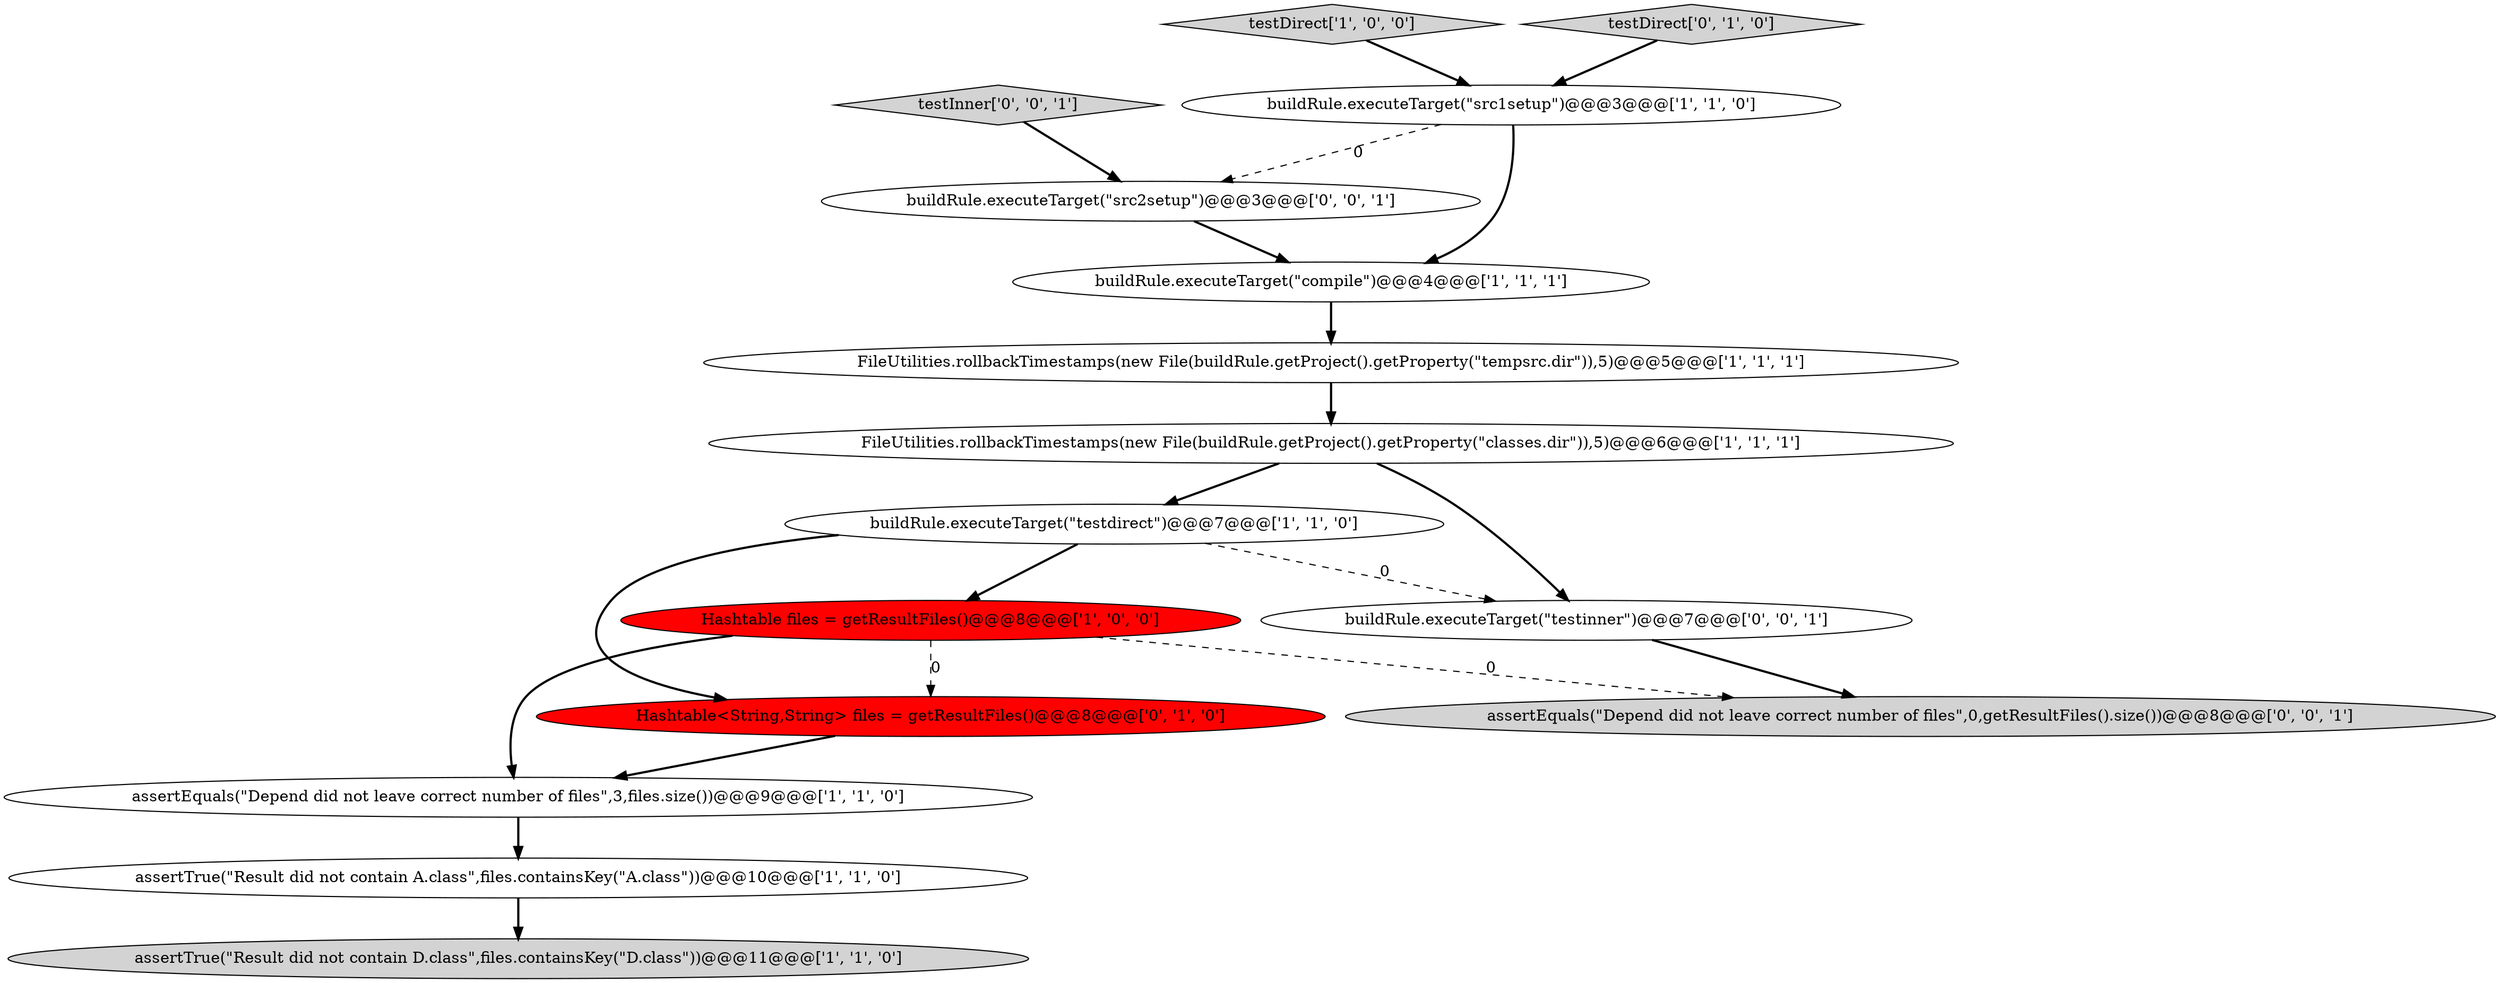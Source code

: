 digraph {
13 [style = filled, label = "buildRule.executeTarget(\"testinner\")@@@7@@@['0', '0', '1']", fillcolor = white, shape = ellipse image = "AAA0AAABBB3BBB"];
7 [style = filled, label = "buildRule.executeTarget(\"testdirect\")@@@7@@@['1', '1', '0']", fillcolor = white, shape = ellipse image = "AAA0AAABBB1BBB"];
8 [style = filled, label = "assertTrue(\"Result did not contain D.class\",files.containsKey(\"D.class\"))@@@11@@@['1', '1', '0']", fillcolor = lightgray, shape = ellipse image = "AAA0AAABBB1BBB"];
3 [style = filled, label = "Hashtable files = getResultFiles()@@@8@@@['1', '0', '0']", fillcolor = red, shape = ellipse image = "AAA1AAABBB1BBB"];
12 [style = filled, label = "assertEquals(\"Depend did not leave correct number of files\",0,getResultFiles().size())@@@8@@@['0', '0', '1']", fillcolor = lightgray, shape = ellipse image = "AAA0AAABBB3BBB"];
10 [style = filled, label = "Hashtable<String,String> files = getResultFiles()@@@8@@@['0', '1', '0']", fillcolor = red, shape = ellipse image = "AAA1AAABBB2BBB"];
14 [style = filled, label = "buildRule.executeTarget(\"src2setup\")@@@3@@@['0', '0', '1']", fillcolor = white, shape = ellipse image = "AAA0AAABBB3BBB"];
15 [style = filled, label = "testInner['0', '0', '1']", fillcolor = lightgray, shape = diamond image = "AAA0AAABBB3BBB"];
1 [style = filled, label = "testDirect['1', '0', '0']", fillcolor = lightgray, shape = diamond image = "AAA0AAABBB1BBB"];
4 [style = filled, label = "buildRule.executeTarget(\"compile\")@@@4@@@['1', '1', '1']", fillcolor = white, shape = ellipse image = "AAA0AAABBB1BBB"];
5 [style = filled, label = "FileUtilities.rollbackTimestamps(new File(buildRule.getProject().getProperty(\"classes.dir\")),5)@@@6@@@['1', '1', '1']", fillcolor = white, shape = ellipse image = "AAA0AAABBB1BBB"];
11 [style = filled, label = "testDirect['0', '1', '0']", fillcolor = lightgray, shape = diamond image = "AAA0AAABBB2BBB"];
9 [style = filled, label = "assertTrue(\"Result did not contain A.class\",files.containsKey(\"A.class\"))@@@10@@@['1', '1', '0']", fillcolor = white, shape = ellipse image = "AAA0AAABBB1BBB"];
0 [style = filled, label = "buildRule.executeTarget(\"src1setup\")@@@3@@@['1', '1', '0']", fillcolor = white, shape = ellipse image = "AAA0AAABBB1BBB"];
2 [style = filled, label = "FileUtilities.rollbackTimestamps(new File(buildRule.getProject().getProperty(\"tempsrc.dir\")),5)@@@5@@@['1', '1', '1']", fillcolor = white, shape = ellipse image = "AAA0AAABBB1BBB"];
6 [style = filled, label = "assertEquals(\"Depend did not leave correct number of files\",3,files.size())@@@9@@@['1', '1', '0']", fillcolor = white, shape = ellipse image = "AAA0AAABBB1BBB"];
0->14 [style = dashed, label="0"];
5->7 [style = bold, label=""];
3->6 [style = bold, label=""];
11->0 [style = bold, label=""];
3->10 [style = dashed, label="0"];
13->12 [style = bold, label=""];
4->2 [style = bold, label=""];
1->0 [style = bold, label=""];
6->9 [style = bold, label=""];
7->13 [style = dashed, label="0"];
15->14 [style = bold, label=""];
3->12 [style = dashed, label="0"];
9->8 [style = bold, label=""];
0->4 [style = bold, label=""];
7->10 [style = bold, label=""];
10->6 [style = bold, label=""];
5->13 [style = bold, label=""];
7->3 [style = bold, label=""];
2->5 [style = bold, label=""];
14->4 [style = bold, label=""];
}
